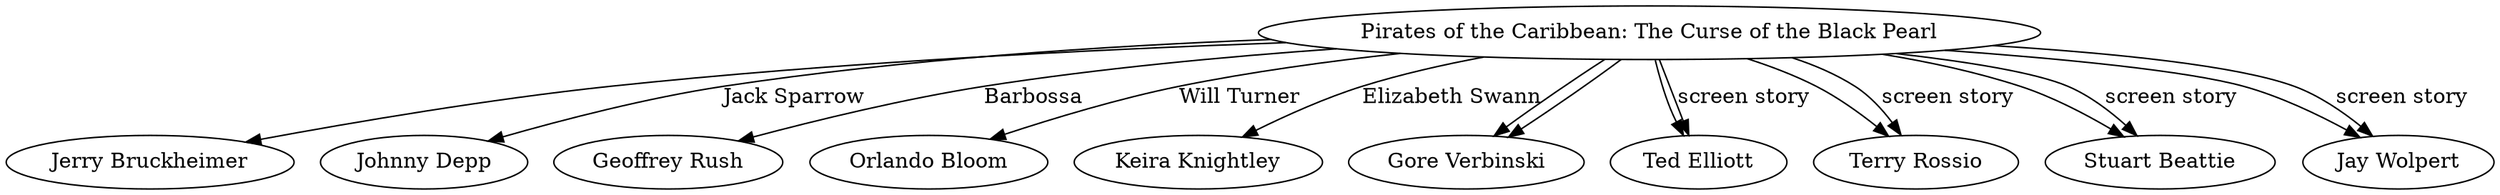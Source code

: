 digraph Pirates {
    // from titles
    tt0325980   [label="Pirates of the Caribbean: The Curse of the Black Pearl" years="2003" type="movie"]

    // from names
    nm0000988   [label="Jerry Bruckheimer" years="1943"]
    nm0000136   [label="Johnny Depp" years="1963"]
    nm0001691   [label="Geoffrey Rush" years="1951"]
    nm0089217   [label="Orlando Bloom" years="1977"]
    nm0461136   [label="Keira Knightley" years="1985"]
    nm0893659   [label="Gore Verbinski" years="1964"]
    nm0254645   [label="Ted Elliott" years="1961"]
    nm0744429   [label="Terry Rossio" years="1960"]
    nm0064181   [label="Stuart Beattie" years=""]
    nm0938684   [label="Jay Wolpert" years=""]

    // from crew
    tt0325980 -> nm0893659  [type="director"]
    tt0325980 -> nm0254645  [type="writer"]
    tt0325980 -> nm0744429  [type="writer"]
    tt0325980 -> nm0064181  [type="writer"]
    tt0325980 -> nm0938684  [type="writer"]

    // from principals
    tt0325980 -> nm0000988  [type="producer"]
    tt0325980 -> nm0000136  [type="actor" label="Jack Sparrow"]
    tt0325980 -> nm0001691  [type="actor" label="Barbossa"]
    tt0325980 -> nm0089217  [type="actor" label="Will Turner"]
    tt0325980 -> nm0461136  [type="actor" label="Elizabeth Swann"]
    tt0325980 -> nm0893659  [type="director"]  // duplicate!
    tt0325980 -> nm0254645  [type="writer" label="screen story"]  // duplicate!
    tt0325980 -> nm0744429  [type="writer" label="screen story"]  // duplicate!
    tt0325980 -> nm0064181  [type="writer" label="screen story"]  // duplicate!
    tt0325980 -> nm0938684  [type="writer" label="screen story"]  // duplicate!
}